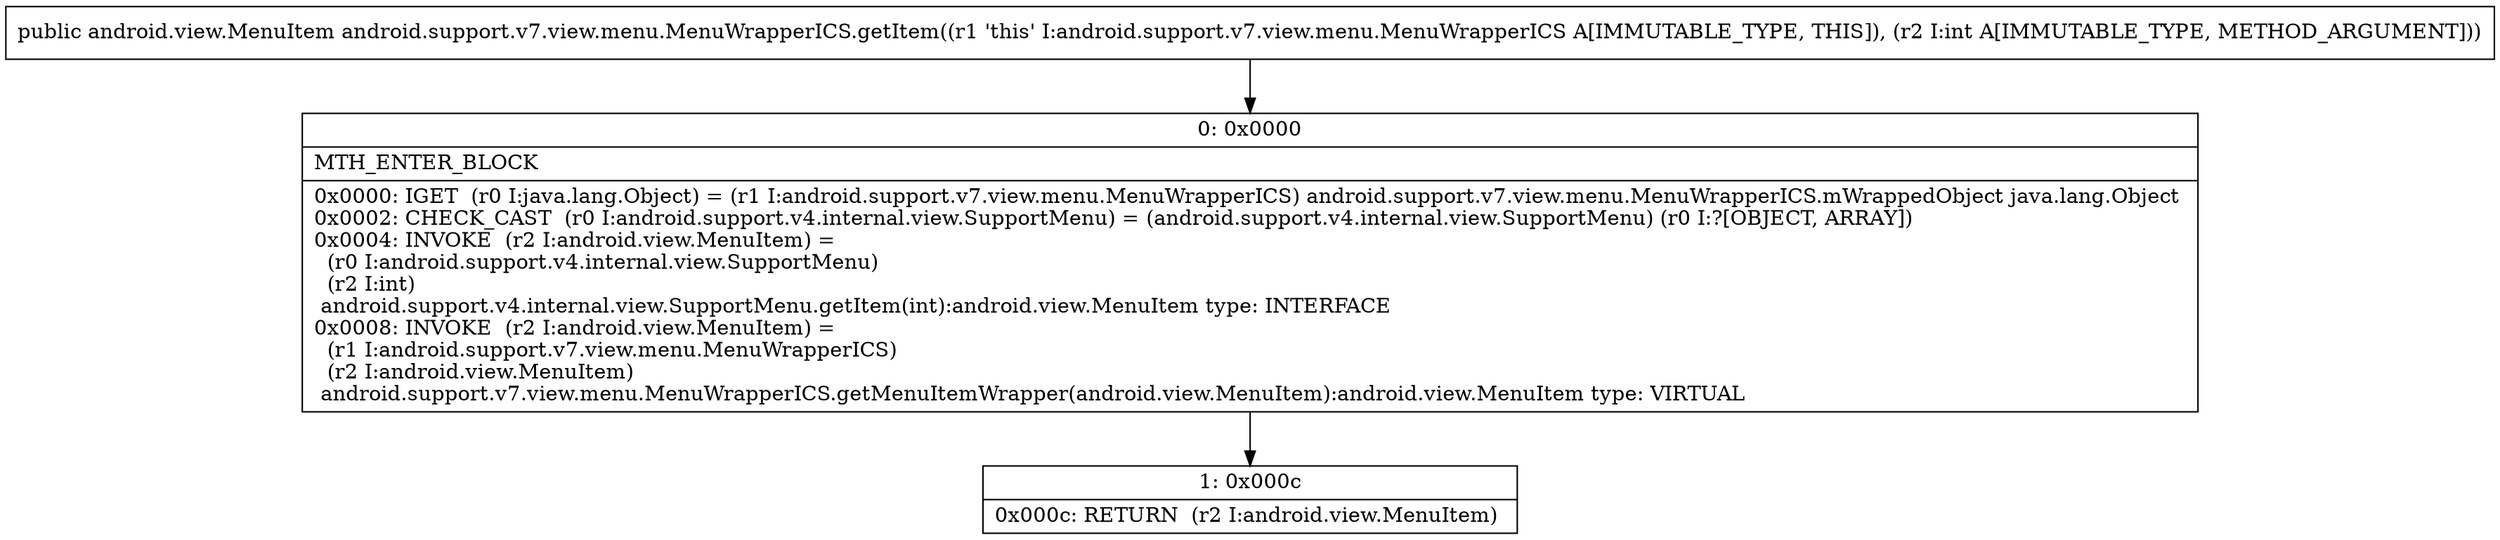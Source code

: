 digraph "CFG forandroid.support.v7.view.menu.MenuWrapperICS.getItem(I)Landroid\/view\/MenuItem;" {
Node_0 [shape=record,label="{0\:\ 0x0000|MTH_ENTER_BLOCK\l|0x0000: IGET  (r0 I:java.lang.Object) = (r1 I:android.support.v7.view.menu.MenuWrapperICS) android.support.v7.view.menu.MenuWrapperICS.mWrappedObject java.lang.Object \l0x0002: CHECK_CAST  (r0 I:android.support.v4.internal.view.SupportMenu) = (android.support.v4.internal.view.SupportMenu) (r0 I:?[OBJECT, ARRAY]) \l0x0004: INVOKE  (r2 I:android.view.MenuItem) = \l  (r0 I:android.support.v4.internal.view.SupportMenu)\l  (r2 I:int)\l android.support.v4.internal.view.SupportMenu.getItem(int):android.view.MenuItem type: INTERFACE \l0x0008: INVOKE  (r2 I:android.view.MenuItem) = \l  (r1 I:android.support.v7.view.menu.MenuWrapperICS)\l  (r2 I:android.view.MenuItem)\l android.support.v7.view.menu.MenuWrapperICS.getMenuItemWrapper(android.view.MenuItem):android.view.MenuItem type: VIRTUAL \l}"];
Node_1 [shape=record,label="{1\:\ 0x000c|0x000c: RETURN  (r2 I:android.view.MenuItem) \l}"];
MethodNode[shape=record,label="{public android.view.MenuItem android.support.v7.view.menu.MenuWrapperICS.getItem((r1 'this' I:android.support.v7.view.menu.MenuWrapperICS A[IMMUTABLE_TYPE, THIS]), (r2 I:int A[IMMUTABLE_TYPE, METHOD_ARGUMENT])) }"];
MethodNode -> Node_0;
Node_0 -> Node_1;
}

